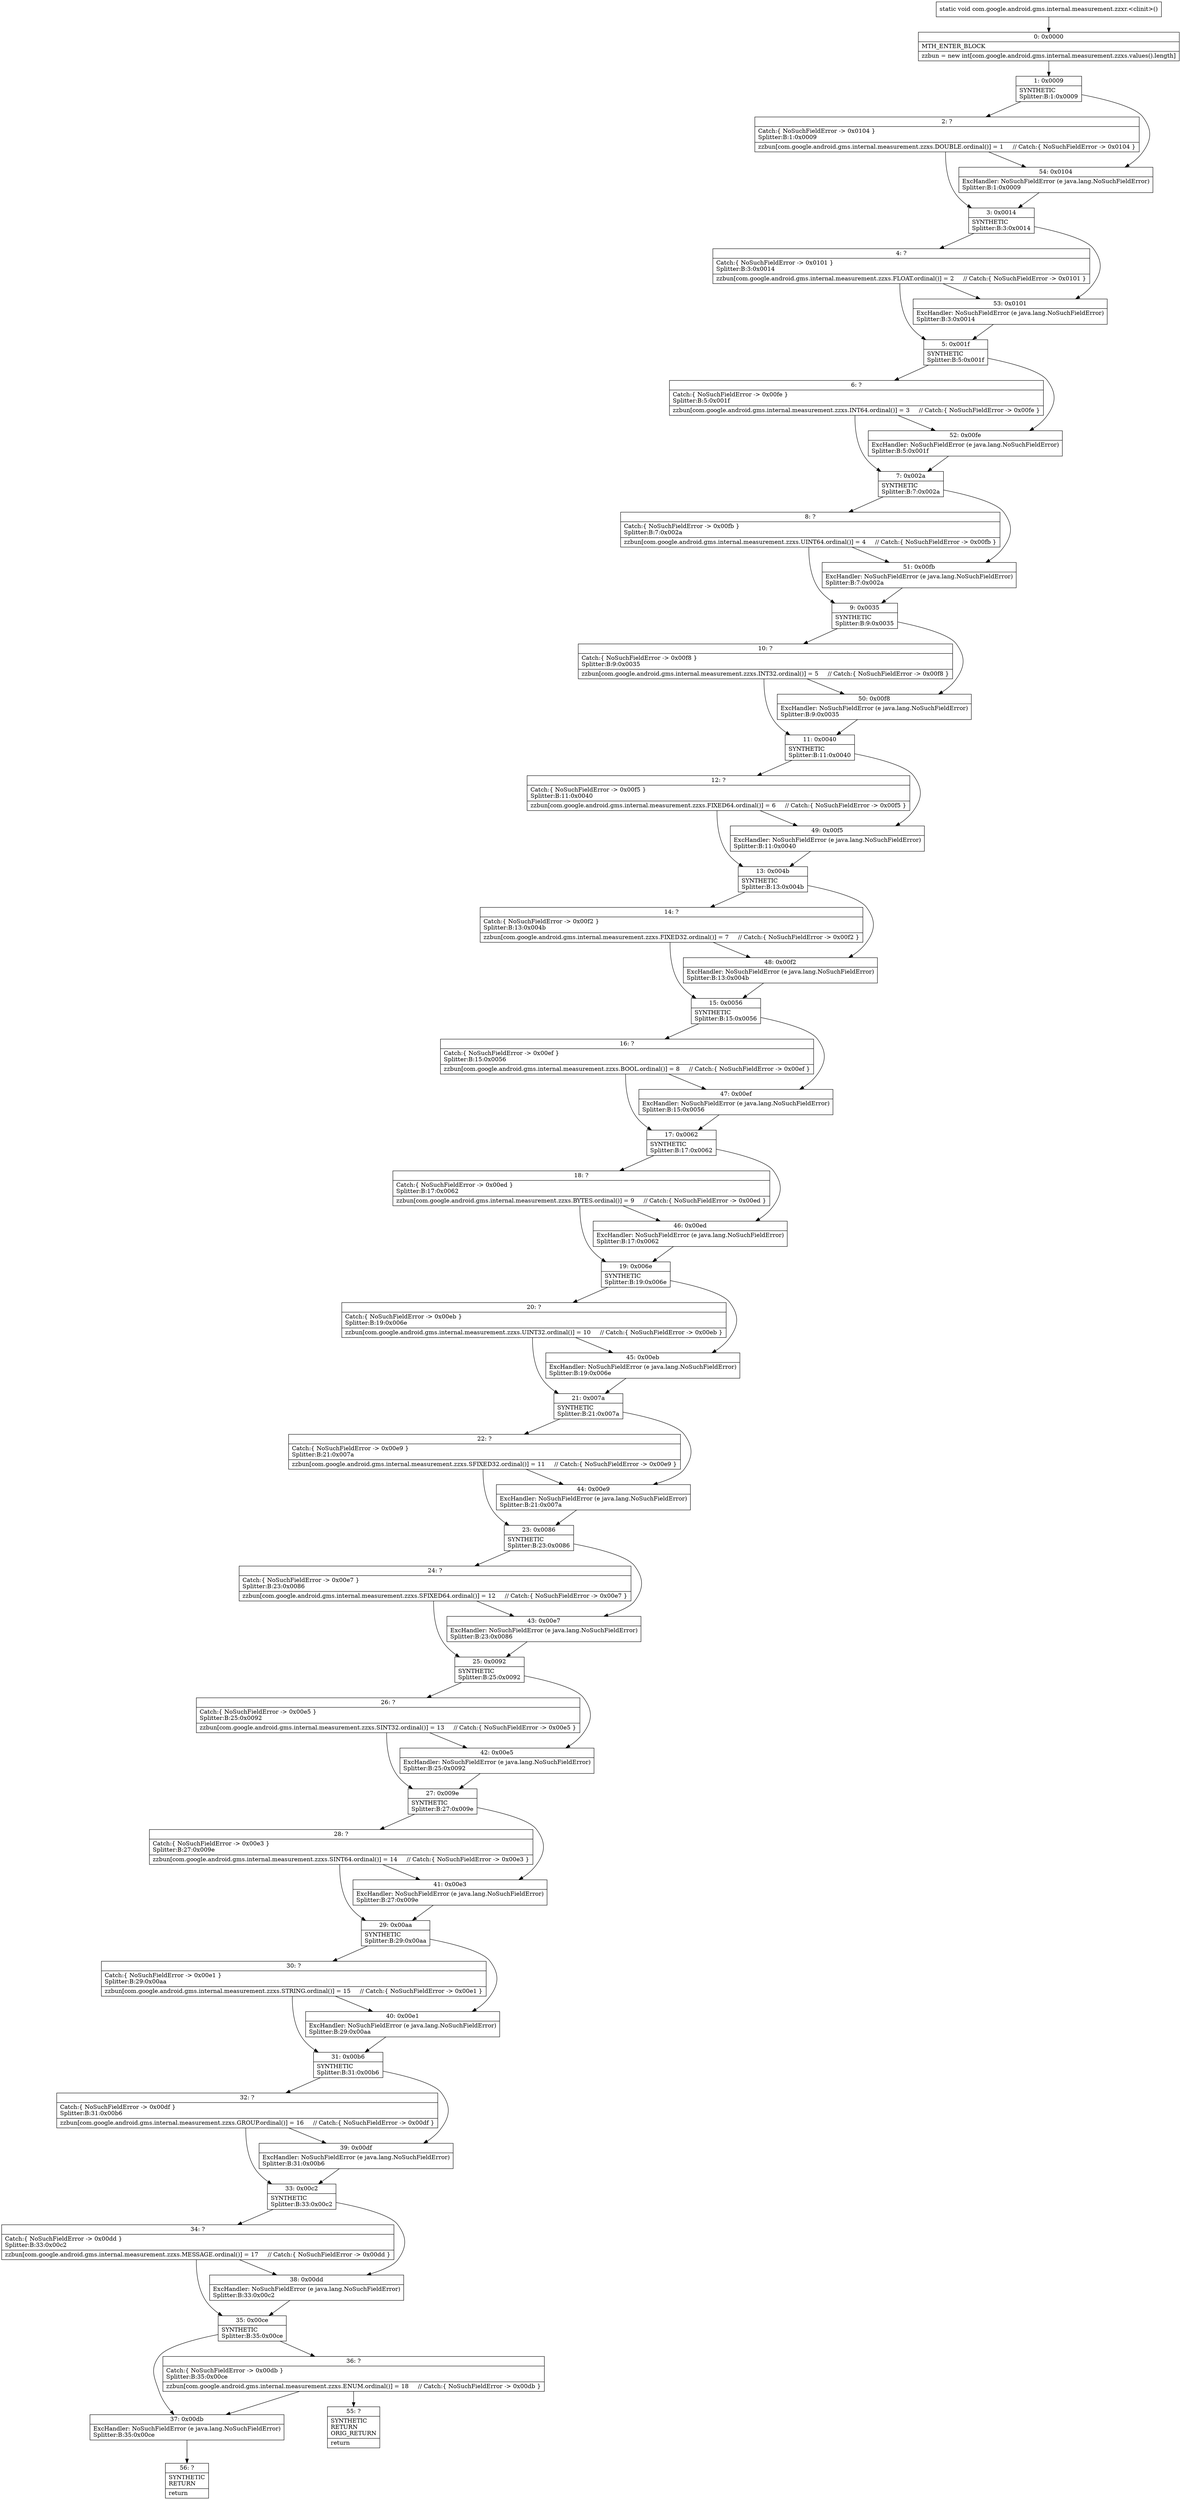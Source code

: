digraph "CFG forcom.google.android.gms.internal.measurement.zzxr.\<clinit\>()V" {
Node_0 [shape=record,label="{0\:\ 0x0000|MTH_ENTER_BLOCK\l|zzbun = new int[com.google.android.gms.internal.measurement.zzxs.values().length]\l}"];
Node_1 [shape=record,label="{1\:\ 0x0009|SYNTHETIC\lSplitter:B:1:0x0009\l}"];
Node_2 [shape=record,label="{2\:\ ?|Catch:\{ NoSuchFieldError \-\> 0x0104 \}\lSplitter:B:1:0x0009\l|zzbun[com.google.android.gms.internal.measurement.zzxs.DOUBLE.ordinal()] = 1     \/\/ Catch:\{ NoSuchFieldError \-\> 0x0104 \}\l}"];
Node_3 [shape=record,label="{3\:\ 0x0014|SYNTHETIC\lSplitter:B:3:0x0014\l}"];
Node_4 [shape=record,label="{4\:\ ?|Catch:\{ NoSuchFieldError \-\> 0x0101 \}\lSplitter:B:3:0x0014\l|zzbun[com.google.android.gms.internal.measurement.zzxs.FLOAT.ordinal()] = 2     \/\/ Catch:\{ NoSuchFieldError \-\> 0x0101 \}\l}"];
Node_5 [shape=record,label="{5\:\ 0x001f|SYNTHETIC\lSplitter:B:5:0x001f\l}"];
Node_6 [shape=record,label="{6\:\ ?|Catch:\{ NoSuchFieldError \-\> 0x00fe \}\lSplitter:B:5:0x001f\l|zzbun[com.google.android.gms.internal.measurement.zzxs.INT64.ordinal()] = 3     \/\/ Catch:\{ NoSuchFieldError \-\> 0x00fe \}\l}"];
Node_7 [shape=record,label="{7\:\ 0x002a|SYNTHETIC\lSplitter:B:7:0x002a\l}"];
Node_8 [shape=record,label="{8\:\ ?|Catch:\{ NoSuchFieldError \-\> 0x00fb \}\lSplitter:B:7:0x002a\l|zzbun[com.google.android.gms.internal.measurement.zzxs.UINT64.ordinal()] = 4     \/\/ Catch:\{ NoSuchFieldError \-\> 0x00fb \}\l}"];
Node_9 [shape=record,label="{9\:\ 0x0035|SYNTHETIC\lSplitter:B:9:0x0035\l}"];
Node_10 [shape=record,label="{10\:\ ?|Catch:\{ NoSuchFieldError \-\> 0x00f8 \}\lSplitter:B:9:0x0035\l|zzbun[com.google.android.gms.internal.measurement.zzxs.INT32.ordinal()] = 5     \/\/ Catch:\{ NoSuchFieldError \-\> 0x00f8 \}\l}"];
Node_11 [shape=record,label="{11\:\ 0x0040|SYNTHETIC\lSplitter:B:11:0x0040\l}"];
Node_12 [shape=record,label="{12\:\ ?|Catch:\{ NoSuchFieldError \-\> 0x00f5 \}\lSplitter:B:11:0x0040\l|zzbun[com.google.android.gms.internal.measurement.zzxs.FIXED64.ordinal()] = 6     \/\/ Catch:\{ NoSuchFieldError \-\> 0x00f5 \}\l}"];
Node_13 [shape=record,label="{13\:\ 0x004b|SYNTHETIC\lSplitter:B:13:0x004b\l}"];
Node_14 [shape=record,label="{14\:\ ?|Catch:\{ NoSuchFieldError \-\> 0x00f2 \}\lSplitter:B:13:0x004b\l|zzbun[com.google.android.gms.internal.measurement.zzxs.FIXED32.ordinal()] = 7     \/\/ Catch:\{ NoSuchFieldError \-\> 0x00f2 \}\l}"];
Node_15 [shape=record,label="{15\:\ 0x0056|SYNTHETIC\lSplitter:B:15:0x0056\l}"];
Node_16 [shape=record,label="{16\:\ ?|Catch:\{ NoSuchFieldError \-\> 0x00ef \}\lSplitter:B:15:0x0056\l|zzbun[com.google.android.gms.internal.measurement.zzxs.BOOL.ordinal()] = 8     \/\/ Catch:\{ NoSuchFieldError \-\> 0x00ef \}\l}"];
Node_17 [shape=record,label="{17\:\ 0x0062|SYNTHETIC\lSplitter:B:17:0x0062\l}"];
Node_18 [shape=record,label="{18\:\ ?|Catch:\{ NoSuchFieldError \-\> 0x00ed \}\lSplitter:B:17:0x0062\l|zzbun[com.google.android.gms.internal.measurement.zzxs.BYTES.ordinal()] = 9     \/\/ Catch:\{ NoSuchFieldError \-\> 0x00ed \}\l}"];
Node_19 [shape=record,label="{19\:\ 0x006e|SYNTHETIC\lSplitter:B:19:0x006e\l}"];
Node_20 [shape=record,label="{20\:\ ?|Catch:\{ NoSuchFieldError \-\> 0x00eb \}\lSplitter:B:19:0x006e\l|zzbun[com.google.android.gms.internal.measurement.zzxs.UINT32.ordinal()] = 10     \/\/ Catch:\{ NoSuchFieldError \-\> 0x00eb \}\l}"];
Node_21 [shape=record,label="{21\:\ 0x007a|SYNTHETIC\lSplitter:B:21:0x007a\l}"];
Node_22 [shape=record,label="{22\:\ ?|Catch:\{ NoSuchFieldError \-\> 0x00e9 \}\lSplitter:B:21:0x007a\l|zzbun[com.google.android.gms.internal.measurement.zzxs.SFIXED32.ordinal()] = 11     \/\/ Catch:\{ NoSuchFieldError \-\> 0x00e9 \}\l}"];
Node_23 [shape=record,label="{23\:\ 0x0086|SYNTHETIC\lSplitter:B:23:0x0086\l}"];
Node_24 [shape=record,label="{24\:\ ?|Catch:\{ NoSuchFieldError \-\> 0x00e7 \}\lSplitter:B:23:0x0086\l|zzbun[com.google.android.gms.internal.measurement.zzxs.SFIXED64.ordinal()] = 12     \/\/ Catch:\{ NoSuchFieldError \-\> 0x00e7 \}\l}"];
Node_25 [shape=record,label="{25\:\ 0x0092|SYNTHETIC\lSplitter:B:25:0x0092\l}"];
Node_26 [shape=record,label="{26\:\ ?|Catch:\{ NoSuchFieldError \-\> 0x00e5 \}\lSplitter:B:25:0x0092\l|zzbun[com.google.android.gms.internal.measurement.zzxs.SINT32.ordinal()] = 13     \/\/ Catch:\{ NoSuchFieldError \-\> 0x00e5 \}\l}"];
Node_27 [shape=record,label="{27\:\ 0x009e|SYNTHETIC\lSplitter:B:27:0x009e\l}"];
Node_28 [shape=record,label="{28\:\ ?|Catch:\{ NoSuchFieldError \-\> 0x00e3 \}\lSplitter:B:27:0x009e\l|zzbun[com.google.android.gms.internal.measurement.zzxs.SINT64.ordinal()] = 14     \/\/ Catch:\{ NoSuchFieldError \-\> 0x00e3 \}\l}"];
Node_29 [shape=record,label="{29\:\ 0x00aa|SYNTHETIC\lSplitter:B:29:0x00aa\l}"];
Node_30 [shape=record,label="{30\:\ ?|Catch:\{ NoSuchFieldError \-\> 0x00e1 \}\lSplitter:B:29:0x00aa\l|zzbun[com.google.android.gms.internal.measurement.zzxs.STRING.ordinal()] = 15     \/\/ Catch:\{ NoSuchFieldError \-\> 0x00e1 \}\l}"];
Node_31 [shape=record,label="{31\:\ 0x00b6|SYNTHETIC\lSplitter:B:31:0x00b6\l}"];
Node_32 [shape=record,label="{32\:\ ?|Catch:\{ NoSuchFieldError \-\> 0x00df \}\lSplitter:B:31:0x00b6\l|zzbun[com.google.android.gms.internal.measurement.zzxs.GROUP.ordinal()] = 16     \/\/ Catch:\{ NoSuchFieldError \-\> 0x00df \}\l}"];
Node_33 [shape=record,label="{33\:\ 0x00c2|SYNTHETIC\lSplitter:B:33:0x00c2\l}"];
Node_34 [shape=record,label="{34\:\ ?|Catch:\{ NoSuchFieldError \-\> 0x00dd \}\lSplitter:B:33:0x00c2\l|zzbun[com.google.android.gms.internal.measurement.zzxs.MESSAGE.ordinal()] = 17     \/\/ Catch:\{ NoSuchFieldError \-\> 0x00dd \}\l}"];
Node_35 [shape=record,label="{35\:\ 0x00ce|SYNTHETIC\lSplitter:B:35:0x00ce\l}"];
Node_36 [shape=record,label="{36\:\ ?|Catch:\{ NoSuchFieldError \-\> 0x00db \}\lSplitter:B:35:0x00ce\l|zzbun[com.google.android.gms.internal.measurement.zzxs.ENUM.ordinal()] = 18     \/\/ Catch:\{ NoSuchFieldError \-\> 0x00db \}\l}"];
Node_37 [shape=record,label="{37\:\ 0x00db|ExcHandler: NoSuchFieldError (e java.lang.NoSuchFieldError)\lSplitter:B:35:0x00ce\l}"];
Node_38 [shape=record,label="{38\:\ 0x00dd|ExcHandler: NoSuchFieldError (e java.lang.NoSuchFieldError)\lSplitter:B:33:0x00c2\l}"];
Node_39 [shape=record,label="{39\:\ 0x00df|ExcHandler: NoSuchFieldError (e java.lang.NoSuchFieldError)\lSplitter:B:31:0x00b6\l}"];
Node_40 [shape=record,label="{40\:\ 0x00e1|ExcHandler: NoSuchFieldError (e java.lang.NoSuchFieldError)\lSplitter:B:29:0x00aa\l}"];
Node_41 [shape=record,label="{41\:\ 0x00e3|ExcHandler: NoSuchFieldError (e java.lang.NoSuchFieldError)\lSplitter:B:27:0x009e\l}"];
Node_42 [shape=record,label="{42\:\ 0x00e5|ExcHandler: NoSuchFieldError (e java.lang.NoSuchFieldError)\lSplitter:B:25:0x0092\l}"];
Node_43 [shape=record,label="{43\:\ 0x00e7|ExcHandler: NoSuchFieldError (e java.lang.NoSuchFieldError)\lSplitter:B:23:0x0086\l}"];
Node_44 [shape=record,label="{44\:\ 0x00e9|ExcHandler: NoSuchFieldError (e java.lang.NoSuchFieldError)\lSplitter:B:21:0x007a\l}"];
Node_45 [shape=record,label="{45\:\ 0x00eb|ExcHandler: NoSuchFieldError (e java.lang.NoSuchFieldError)\lSplitter:B:19:0x006e\l}"];
Node_46 [shape=record,label="{46\:\ 0x00ed|ExcHandler: NoSuchFieldError (e java.lang.NoSuchFieldError)\lSplitter:B:17:0x0062\l}"];
Node_47 [shape=record,label="{47\:\ 0x00ef|ExcHandler: NoSuchFieldError (e java.lang.NoSuchFieldError)\lSplitter:B:15:0x0056\l}"];
Node_48 [shape=record,label="{48\:\ 0x00f2|ExcHandler: NoSuchFieldError (e java.lang.NoSuchFieldError)\lSplitter:B:13:0x004b\l}"];
Node_49 [shape=record,label="{49\:\ 0x00f5|ExcHandler: NoSuchFieldError (e java.lang.NoSuchFieldError)\lSplitter:B:11:0x0040\l}"];
Node_50 [shape=record,label="{50\:\ 0x00f8|ExcHandler: NoSuchFieldError (e java.lang.NoSuchFieldError)\lSplitter:B:9:0x0035\l}"];
Node_51 [shape=record,label="{51\:\ 0x00fb|ExcHandler: NoSuchFieldError (e java.lang.NoSuchFieldError)\lSplitter:B:7:0x002a\l}"];
Node_52 [shape=record,label="{52\:\ 0x00fe|ExcHandler: NoSuchFieldError (e java.lang.NoSuchFieldError)\lSplitter:B:5:0x001f\l}"];
Node_53 [shape=record,label="{53\:\ 0x0101|ExcHandler: NoSuchFieldError (e java.lang.NoSuchFieldError)\lSplitter:B:3:0x0014\l}"];
Node_54 [shape=record,label="{54\:\ 0x0104|ExcHandler: NoSuchFieldError (e java.lang.NoSuchFieldError)\lSplitter:B:1:0x0009\l}"];
Node_55 [shape=record,label="{55\:\ ?|SYNTHETIC\lRETURN\lORIG_RETURN\l|return\l}"];
Node_56 [shape=record,label="{56\:\ ?|SYNTHETIC\lRETURN\l|return\l}"];
MethodNode[shape=record,label="{static void com.google.android.gms.internal.measurement.zzxr.\<clinit\>() }"];
MethodNode -> Node_0;
Node_0 -> Node_1;
Node_1 -> Node_2;
Node_1 -> Node_54;
Node_2 -> Node_3;
Node_2 -> Node_54;
Node_3 -> Node_4;
Node_3 -> Node_53;
Node_4 -> Node_5;
Node_4 -> Node_53;
Node_5 -> Node_6;
Node_5 -> Node_52;
Node_6 -> Node_7;
Node_6 -> Node_52;
Node_7 -> Node_8;
Node_7 -> Node_51;
Node_8 -> Node_9;
Node_8 -> Node_51;
Node_9 -> Node_10;
Node_9 -> Node_50;
Node_10 -> Node_11;
Node_10 -> Node_50;
Node_11 -> Node_12;
Node_11 -> Node_49;
Node_12 -> Node_13;
Node_12 -> Node_49;
Node_13 -> Node_14;
Node_13 -> Node_48;
Node_14 -> Node_15;
Node_14 -> Node_48;
Node_15 -> Node_16;
Node_15 -> Node_47;
Node_16 -> Node_17;
Node_16 -> Node_47;
Node_17 -> Node_18;
Node_17 -> Node_46;
Node_18 -> Node_19;
Node_18 -> Node_46;
Node_19 -> Node_20;
Node_19 -> Node_45;
Node_20 -> Node_21;
Node_20 -> Node_45;
Node_21 -> Node_22;
Node_21 -> Node_44;
Node_22 -> Node_23;
Node_22 -> Node_44;
Node_23 -> Node_24;
Node_23 -> Node_43;
Node_24 -> Node_25;
Node_24 -> Node_43;
Node_25 -> Node_26;
Node_25 -> Node_42;
Node_26 -> Node_27;
Node_26 -> Node_42;
Node_27 -> Node_28;
Node_27 -> Node_41;
Node_28 -> Node_29;
Node_28 -> Node_41;
Node_29 -> Node_30;
Node_29 -> Node_40;
Node_30 -> Node_31;
Node_30 -> Node_40;
Node_31 -> Node_32;
Node_31 -> Node_39;
Node_32 -> Node_33;
Node_32 -> Node_39;
Node_33 -> Node_34;
Node_33 -> Node_38;
Node_34 -> Node_35;
Node_34 -> Node_38;
Node_35 -> Node_36;
Node_35 -> Node_37;
Node_36 -> Node_37;
Node_36 -> Node_55;
Node_37 -> Node_56;
Node_38 -> Node_35;
Node_39 -> Node_33;
Node_40 -> Node_31;
Node_41 -> Node_29;
Node_42 -> Node_27;
Node_43 -> Node_25;
Node_44 -> Node_23;
Node_45 -> Node_21;
Node_46 -> Node_19;
Node_47 -> Node_17;
Node_48 -> Node_15;
Node_49 -> Node_13;
Node_50 -> Node_11;
Node_51 -> Node_9;
Node_52 -> Node_7;
Node_53 -> Node_5;
Node_54 -> Node_3;
}

